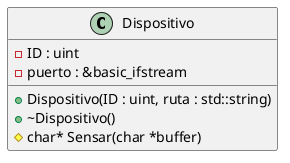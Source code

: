 @startuml

class Dispositivo {
        - ID : uint
        - puerto : &basic_ifstream

        + Dispositivo(ID : uint, ruta : std::string)
        + ~Dispositivo()
        # char* Sensar(char *buffer)
}


@enduml
@startuml(id=WITHOUT)

class Dispositivo {
        - ID : uint

        + Dispositivo(ID : uint, ruta : std::string)
        + ~Dispositivo()
        # char* Sensar(char *buffer)
}


@enduml
@startuml(id=PACKAGE)

!$Business  = "Logica de Negocio"
!$Persistence  = "Hardward"
!$UseCases  = "Caso de Uso"
!$Entities  = "Entidades"

package "$Business" {
        package "$Entities" {
                class Dispositivo {
                        - ID : uint

                        + Dispositivo(ID : uint, ruta : std::string)
                        + ~Dispositivo()
                        # char* Sensar(char *buffer)
                }
        }
}



@enduml
